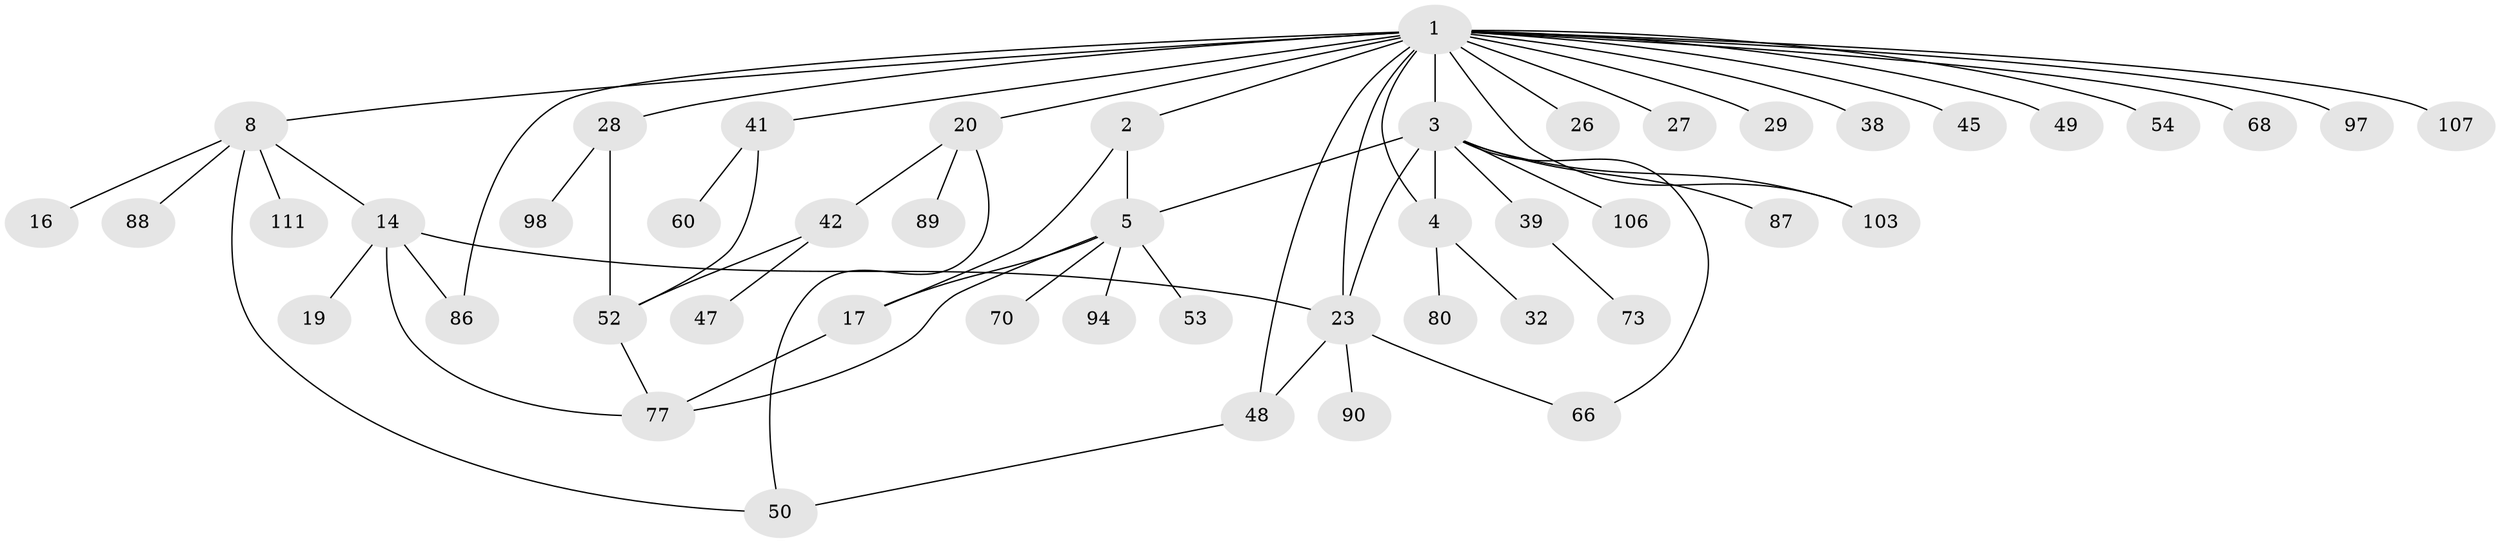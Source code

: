 // original degree distribution, {7: 0.01639344262295082, 3: 0.18032786885245902, 6: 0.01639344262295082, 5: 0.04918032786885246, 4: 0.08196721311475409, 2: 0.3114754098360656, 1: 0.3442622950819672}
// Generated by graph-tools (version 1.1) at 2025/17/03/04/25 18:17:07]
// undirected, 48 vertices, 63 edges
graph export_dot {
graph [start="1"]
  node [color=gray90,style=filled];
  1 [super="+6"];
  2;
  3 [super="+30+75+11+7"];
  4 [super="+58+102"];
  5 [super="+44+12+34"];
  8 [super="+63+76"];
  14 [super="+24"];
  16 [super="+99+64"];
  17 [super="+37+65"];
  19;
  20 [super="+25"];
  23 [super="+43+31+35+85+78"];
  26 [super="+55+92"];
  27;
  28 [super="+113+91"];
  29;
  32;
  38;
  39 [super="+59"];
  41 [super="+72"];
  42;
  45;
  47;
  48 [super="+67+109"];
  49 [super="+56"];
  50;
  52 [super="+105"];
  53;
  54 [super="+61"];
  60 [super="+100"];
  66;
  68;
  70;
  73;
  77 [super="+84+112"];
  80 [super="+96"];
  86 [super="+117"];
  87;
  88;
  89;
  90;
  94;
  97;
  98;
  103;
  106;
  107 [super="+120"];
  111;
  1 -- 2;
  1 -- 3 [weight=3];
  1 -- 4;
  1 -- 8;
  1 -- 20;
  1 -- 45;
  1 -- 68;
  1 -- 86;
  1 -- 23;
  1 -- 26;
  1 -- 27;
  1 -- 28;
  1 -- 29;
  1 -- 97;
  1 -- 38;
  1 -- 103;
  1 -- 41;
  1 -- 107;
  1 -- 48;
  1 -- 49;
  1 -- 54;
  2 -- 5;
  2 -- 17;
  3 -- 39;
  3 -- 106;
  3 -- 5;
  3 -- 87;
  3 -- 66;
  3 -- 4;
  3 -- 103;
  3 -- 23;
  4 -- 32;
  4 -- 80;
  5 -- 70;
  5 -- 53;
  5 -- 94;
  5 -- 17;
  5 -- 77;
  8 -- 14;
  8 -- 16;
  8 -- 50;
  8 -- 88;
  8 -- 111;
  14 -- 19;
  14 -- 23 [weight=2];
  14 -- 86;
  14 -- 77;
  17 -- 77;
  20 -- 89;
  20 -- 42;
  20 -- 50;
  23 -- 66;
  23 -- 90;
  23 -- 48;
  28 -- 98;
  28 -- 52;
  39 -- 73;
  41 -- 60;
  41 -- 52;
  42 -- 47;
  42 -- 52;
  48 -- 50;
  52 -- 77;
}
